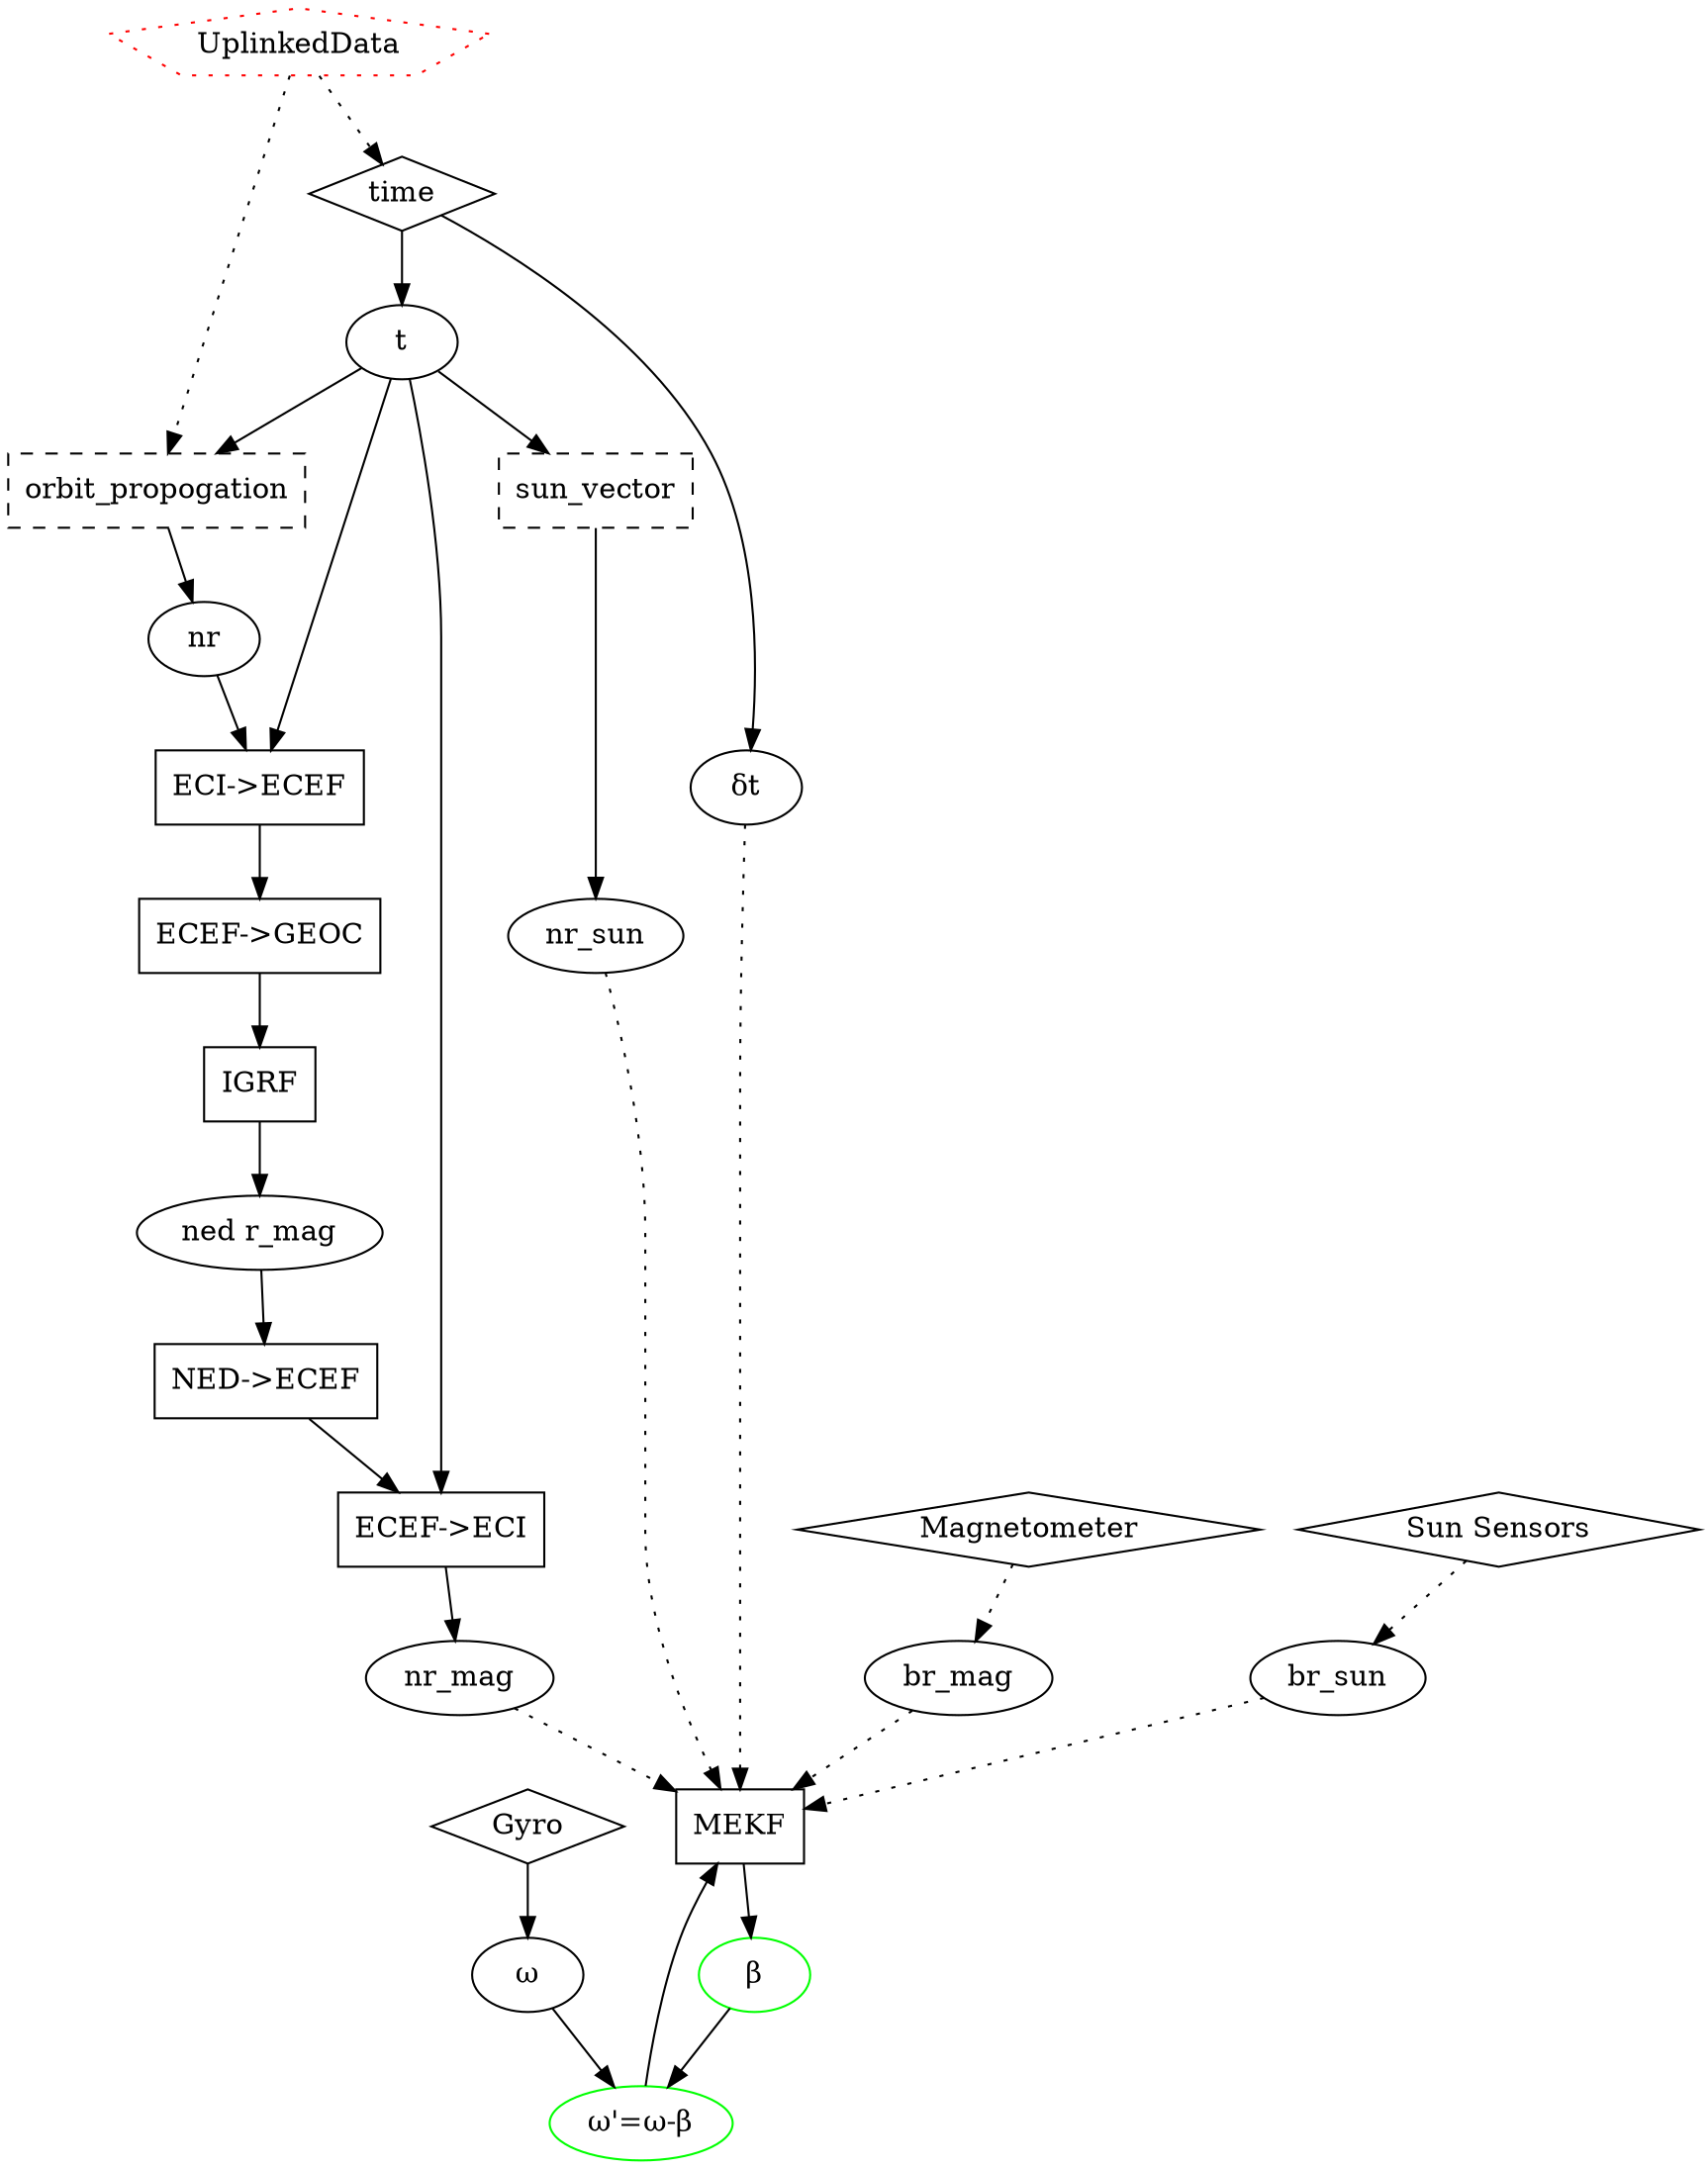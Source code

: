 digraph {
    "MEKF" [shape=rect]
    "sun_vector" [shape=rect, style=dashed]
    "IGRF" [shape=rect]
    "orbit_propogation" [shape=rect, style=dashed]
    "NED->ECEF" [shape=rect]
    "ECEF->ECI" [shape=rect]
    "ECI->ECEF" [shape=rect]
    "ECEF->GEOC" [shape=rect]
    
    "time" [shape=diamond]
    "Gyro" [shape=diamond]
    "Magnetometer" [shape=diamond]
    "Sun Sensors" [shape=diamond]

    "ω'=ω-β" [color=green]
    "β" [color=green]
    "δt"
    "ω"
    "br_mag"
    "br_sun"
    "nr_mag"
    "nr_sun"
    "t"
    "ned r_mag"
    "nr"

    "UplinkedData" [shape=pentagon, color=red, style=dotted]

    "Gyro"->"ω" 
    "ω"->"ω'=ω-β"
    "MEKF"->"β"
    "β"->"ω'=ω-β"
    "ω'=ω-β"->"MEKF"
    "time"->"δt"
    "Magnetometer"->"br_mag" [style=dotted]
    "time"->"t"
    "Sun Sensors"->"br_sun" [style=dotted]
    "sun_vector"->"nr_sun"
    "t"->"sun_vector"
    "IGRF"->"ned r_mag"
    "ned r_mag"->"NED->ECEF"
    "NED->ECEF"->"ECEF->ECI"
    "t"->"ECEF->ECI"
    "t"->"ECI->ECEF"
    "ECEF->ECI"->"nr_mag"

    "t"->"orbit_propogation"
    "orbit_propogation"->"nr"
    "nr"->"ECI->ECEF"
    "ECI->ECEF"->"ECEF->GEOC"
    "ECEF->GEOC"->"IGRF"
    "UplinkedData"->"orbit_propogation" [style=dotted]
    "UplinkedData"->"time" [style=dotted]

    "br_mag"->"MEKF" [style=dotted]
    "δt"->"MEKF" [style=dotted]
    "br_sun"->"MEKF" [style=dotted]
    "nr_mag"->"MEKF" [style=dotted]
    "nr_sun"->"MEKF" [style=dotted]
}